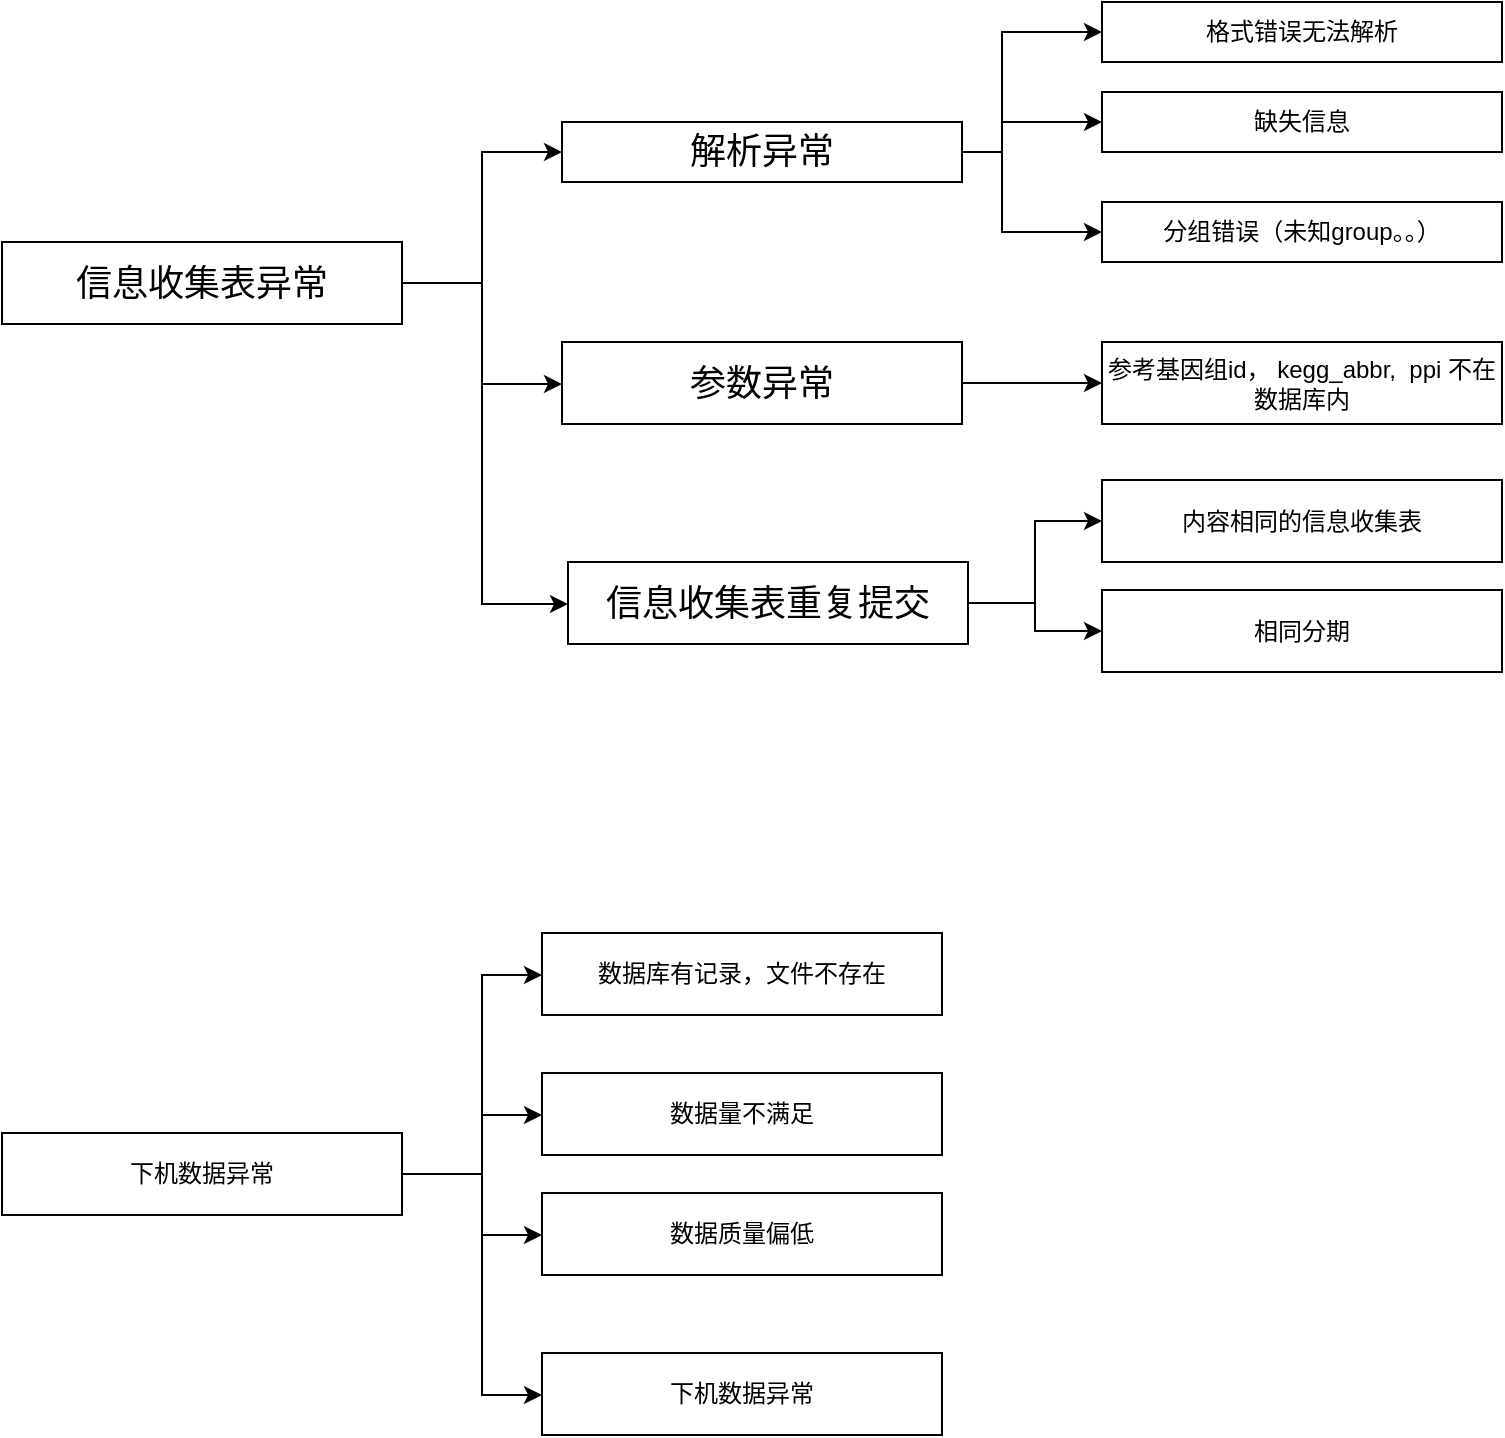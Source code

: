 <mxfile version="10.6.5" type="github"><diagram id="bD-ewiSPqwUUJGmikc2H" name="第 1 页"><mxGraphModel dx="918" dy="631" grid="1" gridSize="10" guides="1" tooltips="1" connect="1" arrows="1" fold="1" page="1" pageScale="1" pageWidth="827" pageHeight="1169" math="0" shadow="0"><root><mxCell id="0"/><mxCell id="1" parent="0"/><mxCell id="Snv9LkRCIhMhdVaxxv35-3" value="" style="edgeStyle=orthogonalEdgeStyle;rounded=0;orthogonalLoop=1;jettySize=auto;html=1;" edge="1" parent="1" source="Snv9LkRCIhMhdVaxxv35-1" target="Snv9LkRCIhMhdVaxxv35-2"><mxGeometry relative="1" as="geometry"><Array as="points"><mxPoint x="370" y="431"/><mxPoint x="370" y="365"/></Array></mxGeometry></mxCell><mxCell id="Snv9LkRCIhMhdVaxxv35-5" value="" style="edgeStyle=orthogonalEdgeStyle;rounded=0;orthogonalLoop=1;jettySize=auto;html=1;" edge="1" parent="1" source="Snv9LkRCIhMhdVaxxv35-1" target="Snv9LkRCIhMhdVaxxv35-4"><mxGeometry relative="1" as="geometry"><Array as="points"><mxPoint x="370" y="431"/><mxPoint x="370" y="481"/></Array></mxGeometry></mxCell><mxCell id="Snv9LkRCIhMhdVaxxv35-9" value="" style="edgeStyle=orthogonalEdgeStyle;rounded=0;orthogonalLoop=1;jettySize=auto;html=1;" edge="1" parent="1" source="Snv9LkRCIhMhdVaxxv35-1" target="Snv9LkRCIhMhdVaxxv35-8"><mxGeometry relative="1" as="geometry"><Array as="points"><mxPoint x="370" y="431"/><mxPoint x="370" y="591"/></Array></mxGeometry></mxCell><mxCell id="Snv9LkRCIhMhdVaxxv35-1" value="&lt;font style=&quot;font-size: 18px&quot;&gt;信息收集表异常&lt;/font&gt;" style="text;html=1;strokeColor=#000000;fillColor=none;align=center;verticalAlign=middle;whiteSpace=wrap;rounded=0;" vertex="1" parent="1"><mxGeometry x="130" y="410" width="200" height="41" as="geometry"/></mxCell><mxCell id="Snv9LkRCIhMhdVaxxv35-27" value="" style="edgeStyle=orthogonalEdgeStyle;rounded=0;orthogonalLoop=1;jettySize=auto;html=1;" edge="1" parent="1" source="Snv9LkRCIhMhdVaxxv35-24" target="Snv9LkRCIhMhdVaxxv35-26"><mxGeometry relative="1" as="geometry"><Array as="points"><mxPoint x="370" y="876.5"/><mxPoint x="370" y="776.5"/></Array></mxGeometry></mxCell><mxCell id="Snv9LkRCIhMhdVaxxv35-29" value="" style="edgeStyle=orthogonalEdgeStyle;rounded=0;orthogonalLoop=1;jettySize=auto;html=1;" edge="1" parent="1" source="Snv9LkRCIhMhdVaxxv35-24" target="Snv9LkRCIhMhdVaxxv35-28"><mxGeometry relative="1" as="geometry"><Array as="points"><mxPoint x="370" y="876.5"/><mxPoint x="370" y="846.5"/></Array></mxGeometry></mxCell><mxCell id="Snv9LkRCIhMhdVaxxv35-31" value="" style="edgeStyle=orthogonalEdgeStyle;rounded=0;orthogonalLoop=1;jettySize=auto;html=1;" edge="1" parent="1" source="Snv9LkRCIhMhdVaxxv35-24" target="Snv9LkRCIhMhdVaxxv35-30"><mxGeometry relative="1" as="geometry"><Array as="points"><mxPoint x="370" y="876.5"/><mxPoint x="370" y="906.5"/></Array></mxGeometry></mxCell><mxCell id="Snv9LkRCIhMhdVaxxv35-33" value="" style="edgeStyle=orthogonalEdgeStyle;rounded=0;orthogonalLoop=1;jettySize=auto;html=1;" edge="1" parent="1" source="Snv9LkRCIhMhdVaxxv35-24" target="Snv9LkRCIhMhdVaxxv35-32"><mxGeometry relative="1" as="geometry"><Array as="points"><mxPoint x="370" y="876.5"/><mxPoint x="370" y="986.5"/></Array></mxGeometry></mxCell><mxCell id="Snv9LkRCIhMhdVaxxv35-24" value="下机数据异常" style="text;html=1;strokeColor=#000000;fillColor=none;align=center;verticalAlign=middle;whiteSpace=wrap;rounded=0;" vertex="1" parent="1"><mxGeometry x="130" y="855.5" width="200" height="41" as="geometry"/></mxCell><mxCell id="Snv9LkRCIhMhdVaxxv35-32" value="下机数据异常" style="text;html=1;strokeColor=#000000;fillColor=none;align=center;verticalAlign=middle;whiteSpace=wrap;rounded=0;" vertex="1" parent="1"><mxGeometry x="400" y="965.5" width="200" height="41" as="geometry"/></mxCell><mxCell id="Snv9LkRCIhMhdVaxxv35-30" value="数据质量偏低" style="text;html=1;strokeColor=#000000;fillColor=none;align=center;verticalAlign=middle;whiteSpace=wrap;rounded=0;" vertex="1" parent="1"><mxGeometry x="400" y="885.5" width="200" height="41" as="geometry"/></mxCell><mxCell id="Snv9LkRCIhMhdVaxxv35-28" value="数据量不满足" style="text;html=1;strokeColor=#000000;fillColor=none;align=center;verticalAlign=middle;whiteSpace=wrap;rounded=0;" vertex="1" parent="1"><mxGeometry x="400" y="825.5" width="200" height="41" as="geometry"/></mxCell><mxCell id="Snv9LkRCIhMhdVaxxv35-26" value="数据库有记录，文件不存在" style="text;html=1;strokeColor=#000000;fillColor=none;align=center;verticalAlign=middle;whiteSpace=wrap;rounded=0;" vertex="1" parent="1"><mxGeometry x="400" y="755.5" width="200" height="41" as="geometry"/></mxCell><mxCell id="Snv9LkRCIhMhdVaxxv35-19" value="" style="edgeStyle=orthogonalEdgeStyle;rounded=0;orthogonalLoop=1;jettySize=auto;html=1;" edge="1" parent="1" source="Snv9LkRCIhMhdVaxxv35-8" target="Snv9LkRCIhMhdVaxxv35-18"><mxGeometry relative="1" as="geometry"/></mxCell><mxCell id="Snv9LkRCIhMhdVaxxv35-21" value="" style="edgeStyle=orthogonalEdgeStyle;rounded=0;orthogonalLoop=1;jettySize=auto;html=1;" edge="1" parent="1" source="Snv9LkRCIhMhdVaxxv35-8" target="Snv9LkRCIhMhdVaxxv35-20"><mxGeometry relative="1" as="geometry"/></mxCell><mxCell id="Snv9LkRCIhMhdVaxxv35-8" value="&lt;font style=&quot;font-size: 18px&quot;&gt;信息收集表重复提交&lt;/font&gt;" style="text;html=1;strokeColor=#000000;fillColor=none;align=center;verticalAlign=middle;whiteSpace=wrap;rounded=0;" vertex="1" parent="1"><mxGeometry x="413" y="570" width="200" height="41" as="geometry"/></mxCell><mxCell id="Snv9LkRCIhMhdVaxxv35-20" value="相同分期" style="text;html=1;strokeColor=#000000;fillColor=none;align=center;verticalAlign=middle;whiteSpace=wrap;rounded=0;" vertex="1" parent="1"><mxGeometry x="680" y="584" width="200" height="41" as="geometry"/></mxCell><mxCell id="Snv9LkRCIhMhdVaxxv35-18" value="内容相同的信息收集表" style="text;html=1;strokeColor=#000000;fillColor=none;align=center;verticalAlign=middle;whiteSpace=wrap;rounded=0;" vertex="1" parent="1"><mxGeometry x="680" y="529" width="200" height="41" as="geometry"/></mxCell><mxCell id="Snv9LkRCIhMhdVaxxv35-7" value="" style="edgeStyle=orthogonalEdgeStyle;rounded=0;orthogonalLoop=1;jettySize=auto;html=1;" edge="1" parent="1" source="Snv9LkRCIhMhdVaxxv35-4" target="Snv9LkRCIhMhdVaxxv35-6"><mxGeometry relative="1" as="geometry"/></mxCell><mxCell id="Snv9LkRCIhMhdVaxxv35-4" value="&lt;font style=&quot;font-size: 18px&quot;&gt;参数异常&lt;/font&gt;" style="text;html=1;strokeColor=#000000;fillColor=none;align=center;verticalAlign=middle;whiteSpace=wrap;rounded=0;" vertex="1" parent="1"><mxGeometry x="410" y="460" width="200" height="41" as="geometry"/></mxCell><mxCell id="Snv9LkRCIhMhdVaxxv35-6" value="参考基因组id， kegg_abbr,&amp;nbsp; ppi 不在数据库内" style="text;html=1;strokeColor=#000000;fillColor=none;align=center;verticalAlign=middle;whiteSpace=wrap;rounded=0;" vertex="1" parent="1"><mxGeometry x="680" y="460" width="200" height="41" as="geometry"/></mxCell><mxCell id="Snv9LkRCIhMhdVaxxv35-11" value="" style="edgeStyle=orthogonalEdgeStyle;rounded=0;orthogonalLoop=1;jettySize=auto;html=1;" edge="1" parent="1" source="Snv9LkRCIhMhdVaxxv35-2" target="Snv9LkRCIhMhdVaxxv35-10"><mxGeometry relative="1" as="geometry"><Array as="points"><mxPoint x="630" y="365"/><mxPoint x="630" y="350"/></Array></mxGeometry></mxCell><mxCell id="Snv9LkRCIhMhdVaxxv35-13" value="" style="edgeStyle=orthogonalEdgeStyle;rounded=0;orthogonalLoop=1;jettySize=auto;html=1;" edge="1" parent="1" source="Snv9LkRCIhMhdVaxxv35-2" target="Snv9LkRCIhMhdVaxxv35-12"><mxGeometry relative="1" as="geometry"><Array as="points"><mxPoint x="630" y="365"/><mxPoint x="630" y="305"/></Array></mxGeometry></mxCell><mxCell id="Snv9LkRCIhMhdVaxxv35-15" value="" style="edgeStyle=orthogonalEdgeStyle;rounded=0;orthogonalLoop=1;jettySize=auto;html=1;" edge="1" parent="1" source="Snv9LkRCIhMhdVaxxv35-2" target="Snv9LkRCIhMhdVaxxv35-14"><mxGeometry relative="1" as="geometry"><Array as="points"><mxPoint x="630" y="365"/><mxPoint x="630" y="405"/></Array></mxGeometry></mxCell><mxCell id="Snv9LkRCIhMhdVaxxv35-2" value="&lt;font style=&quot;font-size: 18px&quot;&gt;解析异常&lt;/font&gt;" style="text;html=1;strokeColor=#000000;fillColor=none;align=center;verticalAlign=middle;whiteSpace=wrap;rounded=0;" vertex="1" parent="1"><mxGeometry x="410" y="350" width="200" height="30" as="geometry"/></mxCell><mxCell id="Snv9LkRCIhMhdVaxxv35-14" value="分组错误（未知group。。）" style="text;html=1;strokeColor=#000000;fillColor=none;align=center;verticalAlign=middle;whiteSpace=wrap;rounded=0;" vertex="1" parent="1"><mxGeometry x="680" y="390" width="200" height="30" as="geometry"/></mxCell><mxCell id="Snv9LkRCIhMhdVaxxv35-12" value="格式错误无法解析" style="text;html=1;strokeColor=#000000;fillColor=none;align=center;verticalAlign=middle;whiteSpace=wrap;rounded=0;" vertex="1" parent="1"><mxGeometry x="680" y="290" width="200" height="30" as="geometry"/></mxCell><mxCell id="Snv9LkRCIhMhdVaxxv35-10" value="缺失信息" style="text;html=1;strokeColor=#000000;fillColor=none;align=center;verticalAlign=middle;whiteSpace=wrap;rounded=0;" vertex="1" parent="1"><mxGeometry x="680" y="335" width="200" height="30" as="geometry"/></mxCell></root></mxGraphModel></diagram></mxfile>